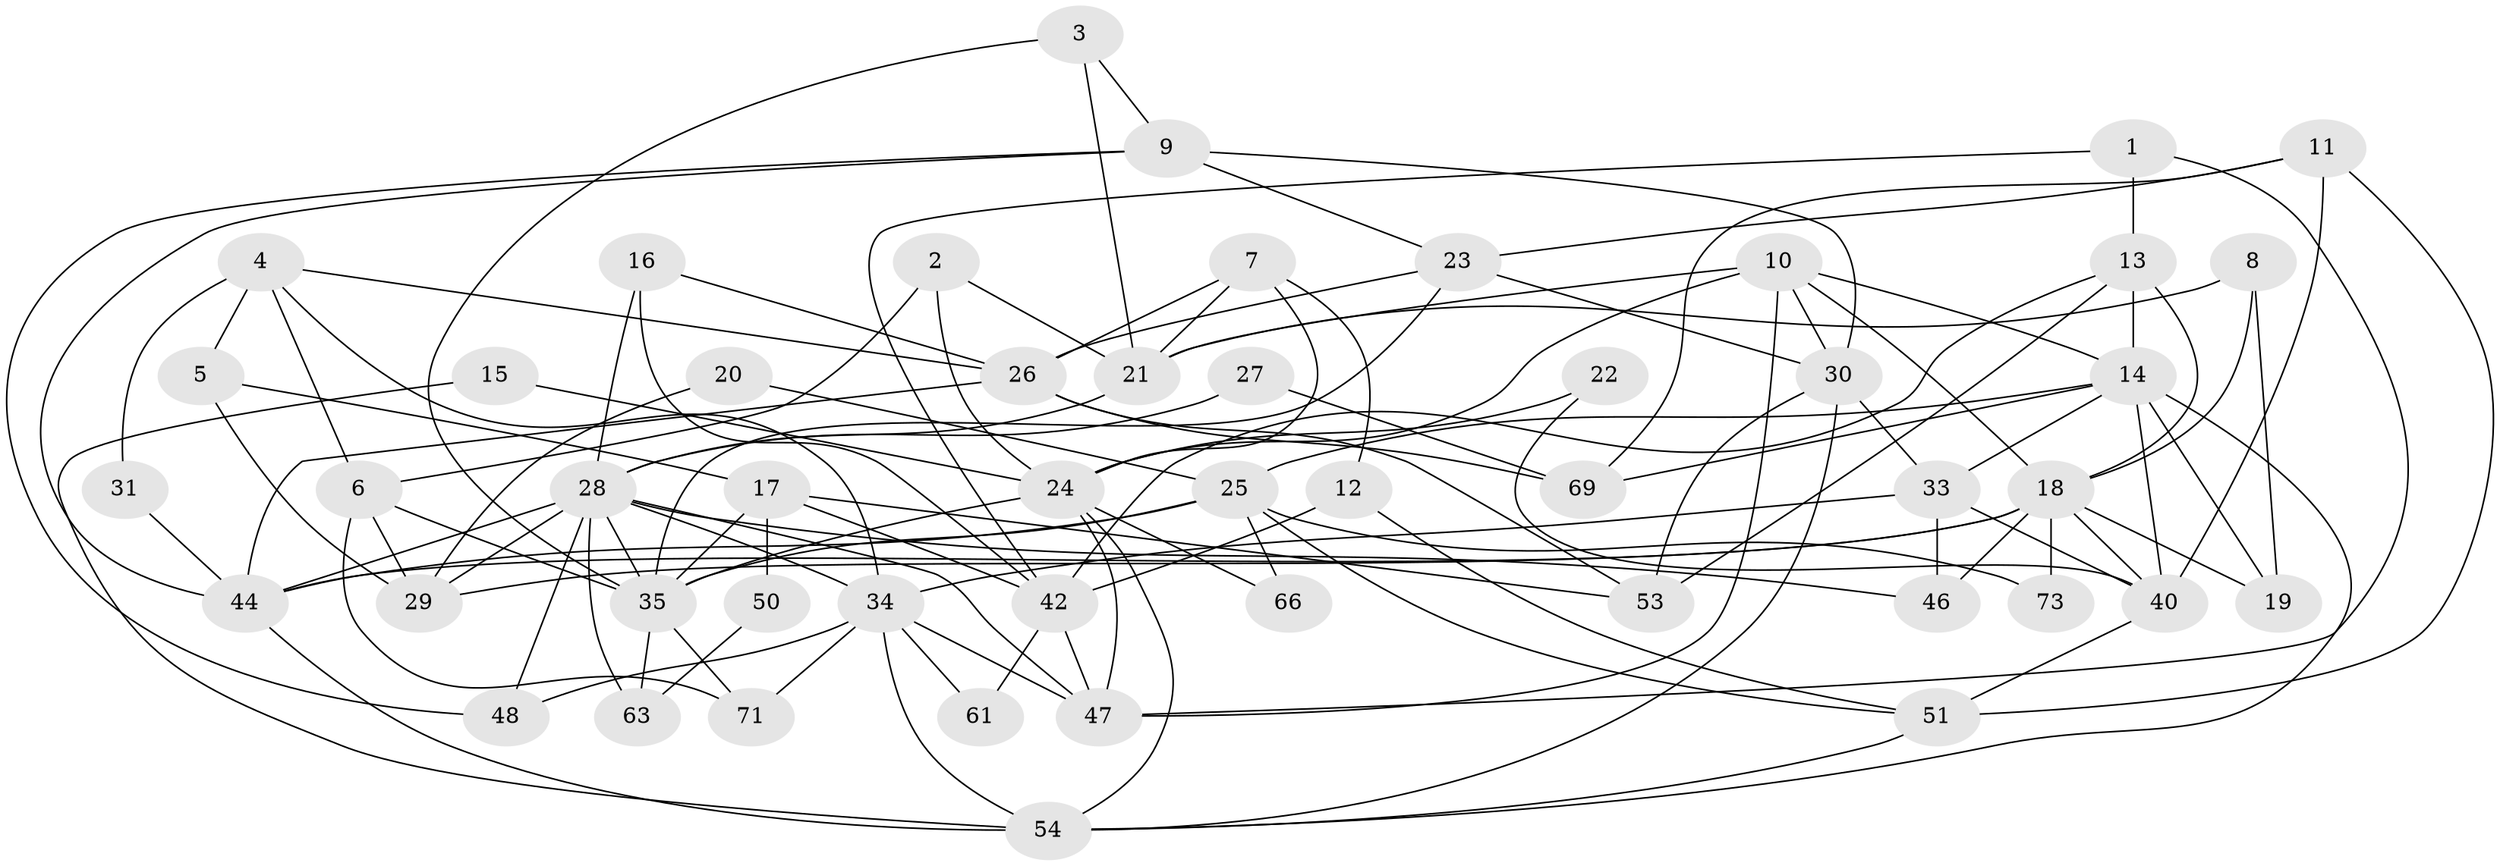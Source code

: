 // Generated by graph-tools (version 1.1) at 2025/23/03/03/25 07:23:57]
// undirected, 50 vertices, 117 edges
graph export_dot {
graph [start="1"]
  node [color=gray90,style=filled];
  1;
  2;
  3;
  4 [super="+36"];
  5 [super="+62"];
  6 [super="+32"];
  7;
  8;
  9 [super="+57"];
  10 [super="+74"];
  11 [super="+49"];
  12;
  13 [super="+64"];
  14 [super="+43"];
  15;
  16;
  17 [super="+56"];
  18 [super="+68"];
  19;
  20;
  21 [super="+58"];
  22;
  23 [super="+41"];
  24 [super="+75"];
  25 [super="+37"];
  26 [super="+72"];
  27;
  28 [super="+39"];
  29;
  30 [super="+45"];
  31;
  33 [super="+55"];
  34 [super="+65"];
  35 [super="+38"];
  40 [super="+67"];
  42 [super="+59"];
  44;
  46;
  47 [super="+52"];
  48;
  50;
  51 [super="+60"];
  53;
  54 [super="+70"];
  61;
  63;
  66;
  69;
  71;
  73;
  1 -- 13;
  1 -- 42;
  1 -- 47;
  2 -- 24;
  2 -- 6;
  2 -- 21;
  3 -- 21;
  3 -- 9;
  3 -- 35;
  4 -- 34;
  4 -- 31;
  4 -- 26;
  4 -- 5;
  4 -- 6;
  5 -- 29 [weight=2];
  5 -- 17;
  6 -- 71;
  6 -- 35;
  6 -- 29;
  7 -- 21;
  7 -- 12;
  7 -- 24;
  7 -- 26;
  8 -- 19;
  8 -- 18;
  8 -- 21;
  9 -- 48;
  9 -- 44;
  9 -- 30;
  9 -- 23;
  10 -- 14;
  10 -- 30;
  10 -- 47;
  10 -- 24 [weight=2];
  10 -- 18;
  10 -- 21;
  11 -- 23;
  11 -- 40;
  11 -- 69;
  11 -- 51;
  12 -- 42;
  12 -- 51;
  13 -- 42;
  13 -- 18;
  13 -- 53;
  13 -- 14 [weight=2];
  14 -- 33;
  14 -- 19;
  14 -- 69;
  14 -- 40;
  14 -- 25;
  14 -- 54;
  15 -- 24;
  15 -- 54;
  16 -- 42;
  16 -- 28;
  16 -- 26;
  17 -- 53;
  17 -- 50;
  17 -- 42;
  17 -- 35;
  18 -- 44;
  18 -- 19;
  18 -- 29;
  18 -- 73;
  18 -- 46;
  18 -- 40;
  20 -- 29;
  20 -- 25;
  21 -- 28;
  22 -- 40;
  22 -- 24;
  23 -- 26;
  23 -- 30;
  23 -- 35;
  24 -- 54;
  24 -- 66;
  24 -- 35;
  24 -- 47;
  25 -- 73;
  25 -- 66;
  25 -- 35;
  25 -- 44;
  25 -- 51;
  26 -- 53;
  26 -- 69;
  26 -- 44;
  27 -- 69;
  27 -- 28;
  28 -- 29;
  28 -- 44;
  28 -- 46;
  28 -- 47;
  28 -- 63;
  28 -- 34;
  28 -- 48;
  28 -- 35;
  30 -- 53;
  30 -- 33 [weight=2];
  30 -- 54;
  31 -- 44;
  33 -- 46;
  33 -- 34;
  33 -- 40;
  34 -- 54 [weight=2];
  34 -- 48;
  34 -- 71;
  34 -- 61;
  34 -- 47;
  35 -- 71;
  35 -- 63;
  40 -- 51;
  42 -- 61;
  42 -- 47;
  44 -- 54;
  50 -- 63;
  51 -- 54;
}
